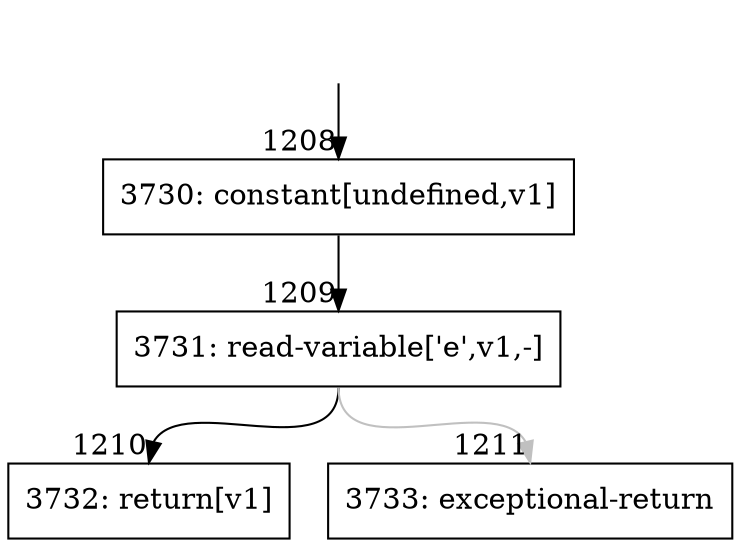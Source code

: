 digraph {
rankdir="TD"
BB_entry93[shape=none,label=""];
BB_entry93 -> BB1208 [tailport=s, headport=n, headlabel="    1208"]
BB1208 [shape=record label="{3730: constant[undefined,v1]}" ] 
BB1208 -> BB1209 [tailport=s, headport=n, headlabel="      1209"]
BB1209 [shape=record label="{3731: read-variable['e',v1,-]}" ] 
BB1209 -> BB1210 [tailport=s, headport=n, headlabel="      1210"]
BB1209 -> BB1211 [tailport=s, headport=n, color=gray, headlabel="      1211"]
BB1210 [shape=record label="{3732: return[v1]}" ] 
BB1211 [shape=record label="{3733: exceptional-return}" ] 
//#$~ 1018
}
